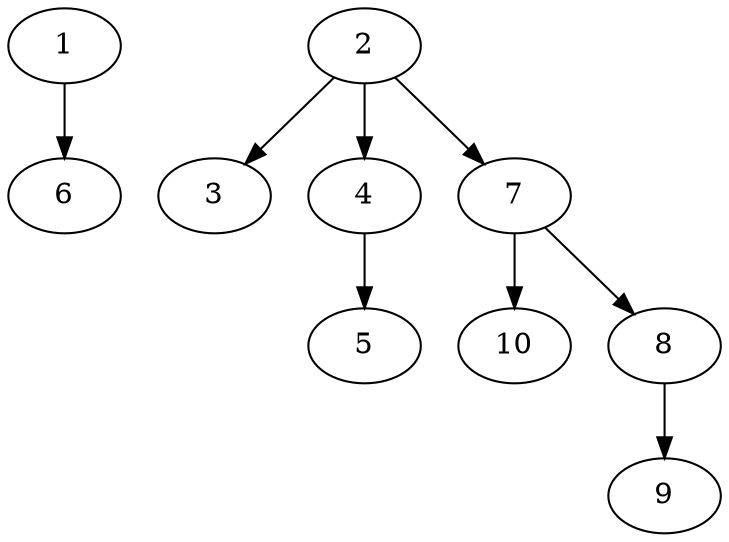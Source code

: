 	digraph G {
graph [ordering="out"];
"1"->"6"
"2"->"3"
"2"->"4"
"4"->"5"
"2"->"7"
"7"->"10"
"7"->"8"
"8"->"9"
}

